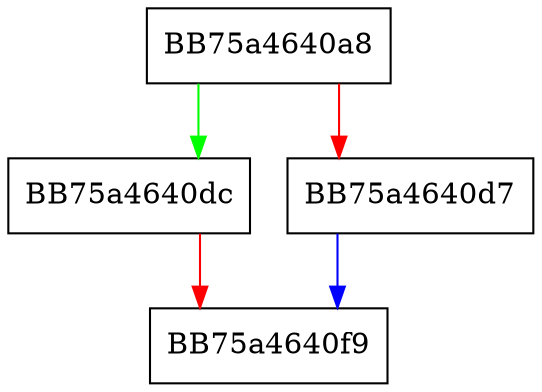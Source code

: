 digraph execSqlF {
  node [shape="box"];
  graph [splines=ortho];
  BB75a4640a8 -> BB75a4640dc [color="green"];
  BB75a4640a8 -> BB75a4640d7 [color="red"];
  BB75a4640d7 -> BB75a4640f9 [color="blue"];
  BB75a4640dc -> BB75a4640f9 [color="red"];
}
